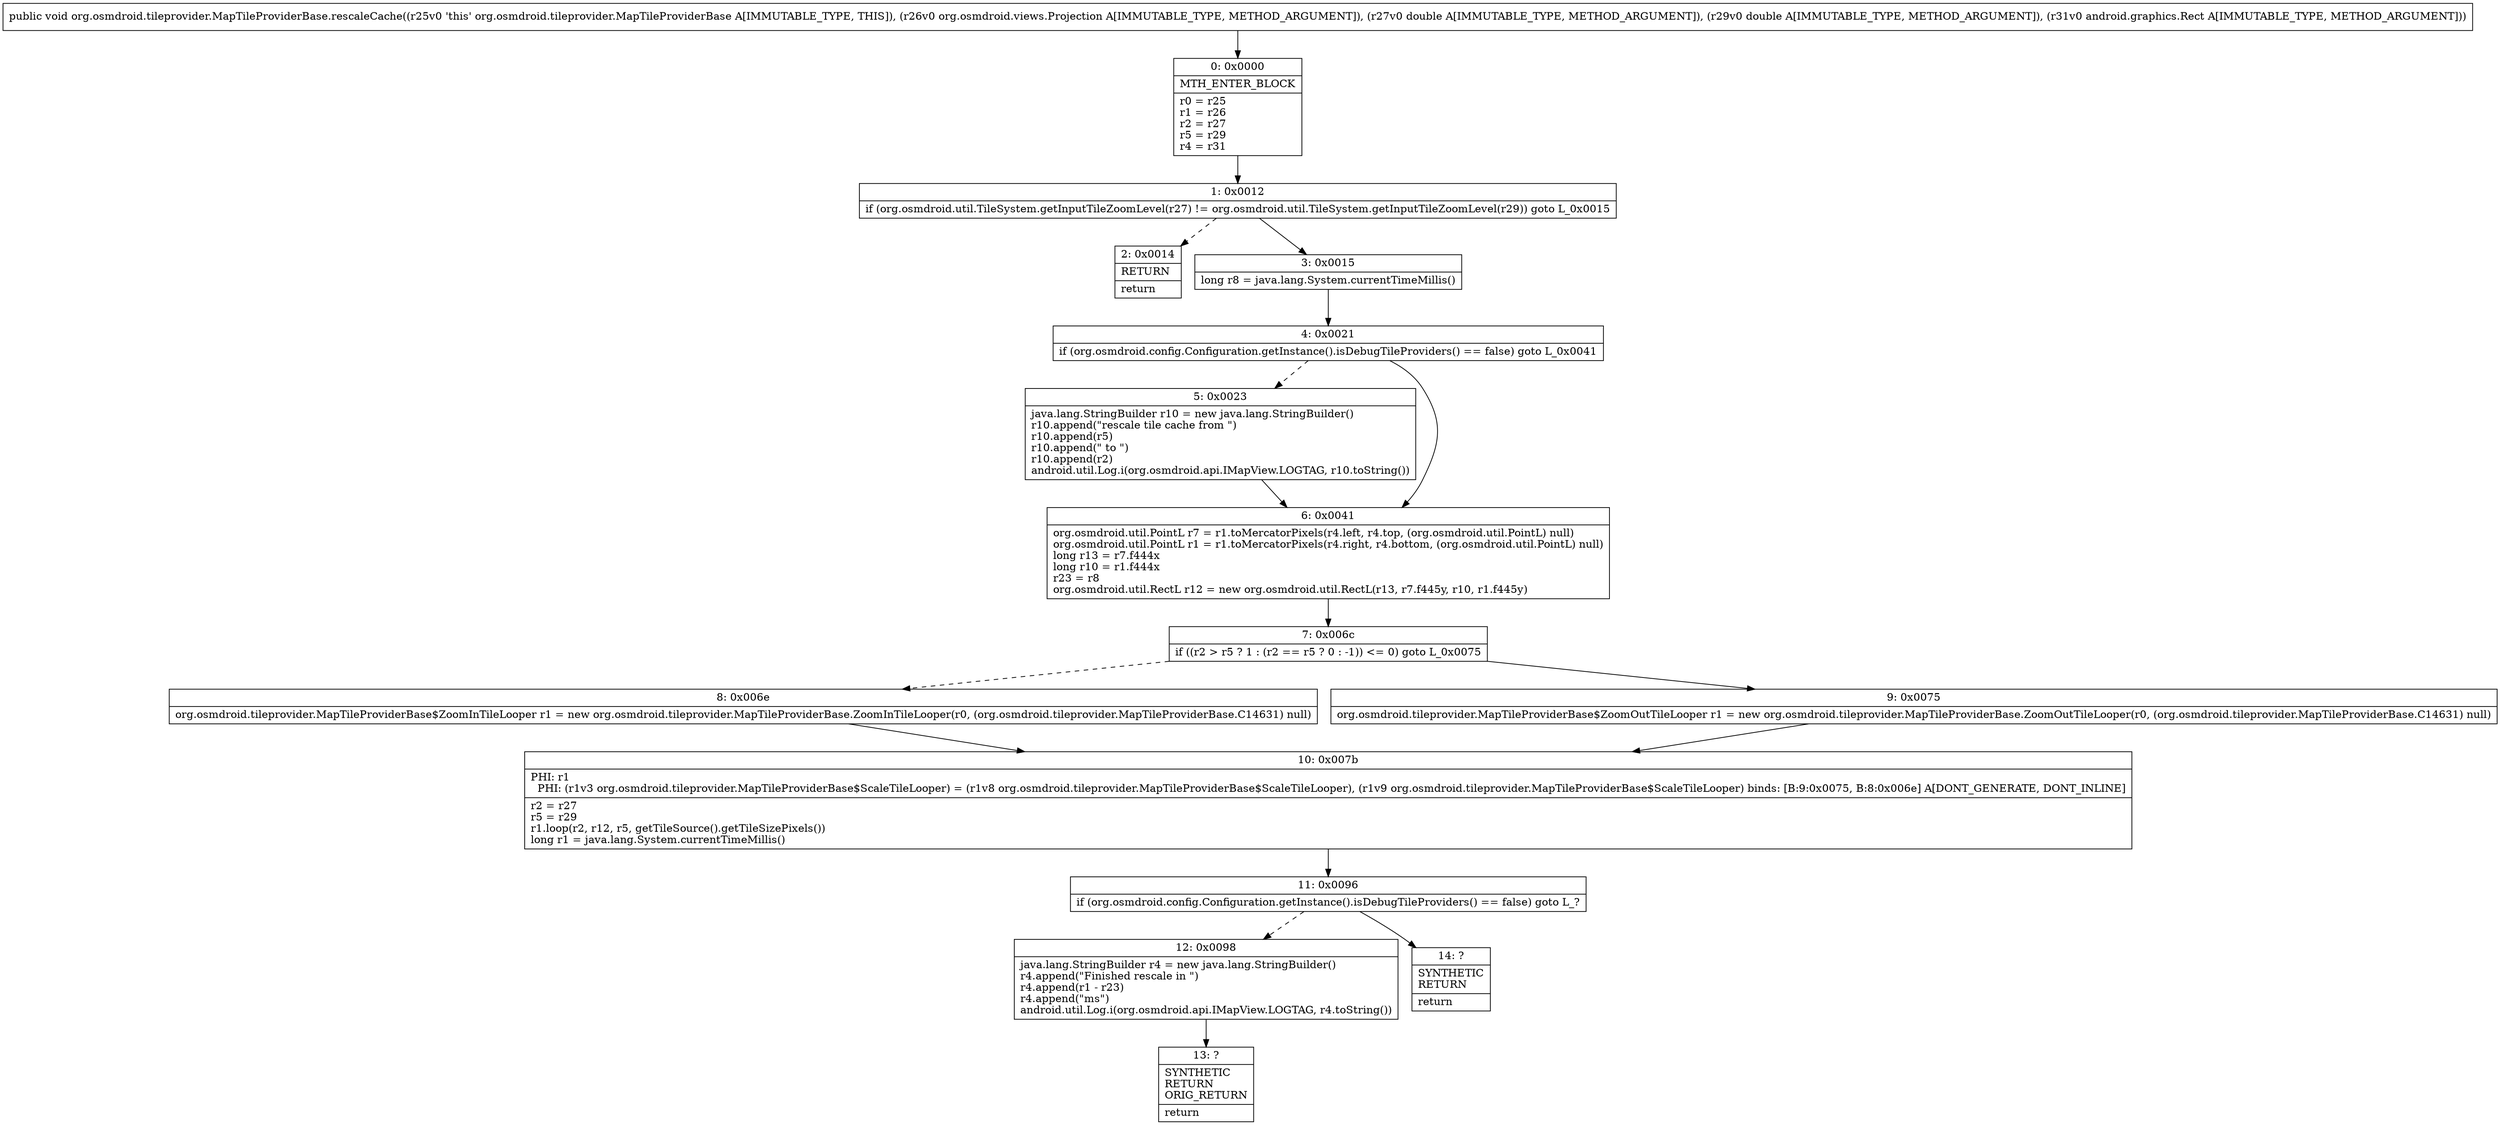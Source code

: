 digraph "CFG fororg.osmdroid.tileprovider.MapTileProviderBase.rescaleCache(Lorg\/osmdroid\/views\/Projection;DDLandroid\/graphics\/Rect;)V" {
Node_0 [shape=record,label="{0\:\ 0x0000|MTH_ENTER_BLOCK\l|r0 = r25\lr1 = r26\lr2 = r27\lr5 = r29\lr4 = r31\l}"];
Node_1 [shape=record,label="{1\:\ 0x0012|if (org.osmdroid.util.TileSystem.getInputTileZoomLevel(r27) != org.osmdroid.util.TileSystem.getInputTileZoomLevel(r29)) goto L_0x0015\l}"];
Node_2 [shape=record,label="{2\:\ 0x0014|RETURN\l|return\l}"];
Node_3 [shape=record,label="{3\:\ 0x0015|long r8 = java.lang.System.currentTimeMillis()\l}"];
Node_4 [shape=record,label="{4\:\ 0x0021|if (org.osmdroid.config.Configuration.getInstance().isDebugTileProviders() == false) goto L_0x0041\l}"];
Node_5 [shape=record,label="{5\:\ 0x0023|java.lang.StringBuilder r10 = new java.lang.StringBuilder()\lr10.append(\"rescale tile cache from \")\lr10.append(r5)\lr10.append(\" to \")\lr10.append(r2)\landroid.util.Log.i(org.osmdroid.api.IMapView.LOGTAG, r10.toString())\l}"];
Node_6 [shape=record,label="{6\:\ 0x0041|org.osmdroid.util.PointL r7 = r1.toMercatorPixels(r4.left, r4.top, (org.osmdroid.util.PointL) null)\lorg.osmdroid.util.PointL r1 = r1.toMercatorPixels(r4.right, r4.bottom, (org.osmdroid.util.PointL) null)\llong r13 = r7.f444x\llong r10 = r1.f444x\lr23 = r8\lorg.osmdroid.util.RectL r12 = new org.osmdroid.util.RectL(r13, r7.f445y, r10, r1.f445y)\l}"];
Node_7 [shape=record,label="{7\:\ 0x006c|if ((r2 \> r5 ? 1 : (r2 == r5 ? 0 : \-1)) \<= 0) goto L_0x0075\l}"];
Node_8 [shape=record,label="{8\:\ 0x006e|org.osmdroid.tileprovider.MapTileProviderBase$ZoomInTileLooper r1 = new org.osmdroid.tileprovider.MapTileProviderBase.ZoomInTileLooper(r0, (org.osmdroid.tileprovider.MapTileProviderBase.C14631) null)\l}"];
Node_9 [shape=record,label="{9\:\ 0x0075|org.osmdroid.tileprovider.MapTileProviderBase$ZoomOutTileLooper r1 = new org.osmdroid.tileprovider.MapTileProviderBase.ZoomOutTileLooper(r0, (org.osmdroid.tileprovider.MapTileProviderBase.C14631) null)\l}"];
Node_10 [shape=record,label="{10\:\ 0x007b|PHI: r1 \l  PHI: (r1v3 org.osmdroid.tileprovider.MapTileProviderBase$ScaleTileLooper) = (r1v8 org.osmdroid.tileprovider.MapTileProviderBase$ScaleTileLooper), (r1v9 org.osmdroid.tileprovider.MapTileProviderBase$ScaleTileLooper) binds: [B:9:0x0075, B:8:0x006e] A[DONT_GENERATE, DONT_INLINE]\l|r2 = r27\lr5 = r29\lr1.loop(r2, r12, r5, getTileSource().getTileSizePixels())\llong r1 = java.lang.System.currentTimeMillis()\l}"];
Node_11 [shape=record,label="{11\:\ 0x0096|if (org.osmdroid.config.Configuration.getInstance().isDebugTileProviders() == false) goto L_?\l}"];
Node_12 [shape=record,label="{12\:\ 0x0098|java.lang.StringBuilder r4 = new java.lang.StringBuilder()\lr4.append(\"Finished rescale in \")\lr4.append(r1 \- r23)\lr4.append(\"ms\")\landroid.util.Log.i(org.osmdroid.api.IMapView.LOGTAG, r4.toString())\l}"];
Node_13 [shape=record,label="{13\:\ ?|SYNTHETIC\lRETURN\lORIG_RETURN\l|return\l}"];
Node_14 [shape=record,label="{14\:\ ?|SYNTHETIC\lRETURN\l|return\l}"];
MethodNode[shape=record,label="{public void org.osmdroid.tileprovider.MapTileProviderBase.rescaleCache((r25v0 'this' org.osmdroid.tileprovider.MapTileProviderBase A[IMMUTABLE_TYPE, THIS]), (r26v0 org.osmdroid.views.Projection A[IMMUTABLE_TYPE, METHOD_ARGUMENT]), (r27v0 double A[IMMUTABLE_TYPE, METHOD_ARGUMENT]), (r29v0 double A[IMMUTABLE_TYPE, METHOD_ARGUMENT]), (r31v0 android.graphics.Rect A[IMMUTABLE_TYPE, METHOD_ARGUMENT])) }"];
MethodNode -> Node_0;
Node_0 -> Node_1;
Node_1 -> Node_2[style=dashed];
Node_1 -> Node_3;
Node_3 -> Node_4;
Node_4 -> Node_5[style=dashed];
Node_4 -> Node_6;
Node_5 -> Node_6;
Node_6 -> Node_7;
Node_7 -> Node_8[style=dashed];
Node_7 -> Node_9;
Node_8 -> Node_10;
Node_9 -> Node_10;
Node_10 -> Node_11;
Node_11 -> Node_12[style=dashed];
Node_11 -> Node_14;
Node_12 -> Node_13;
}

